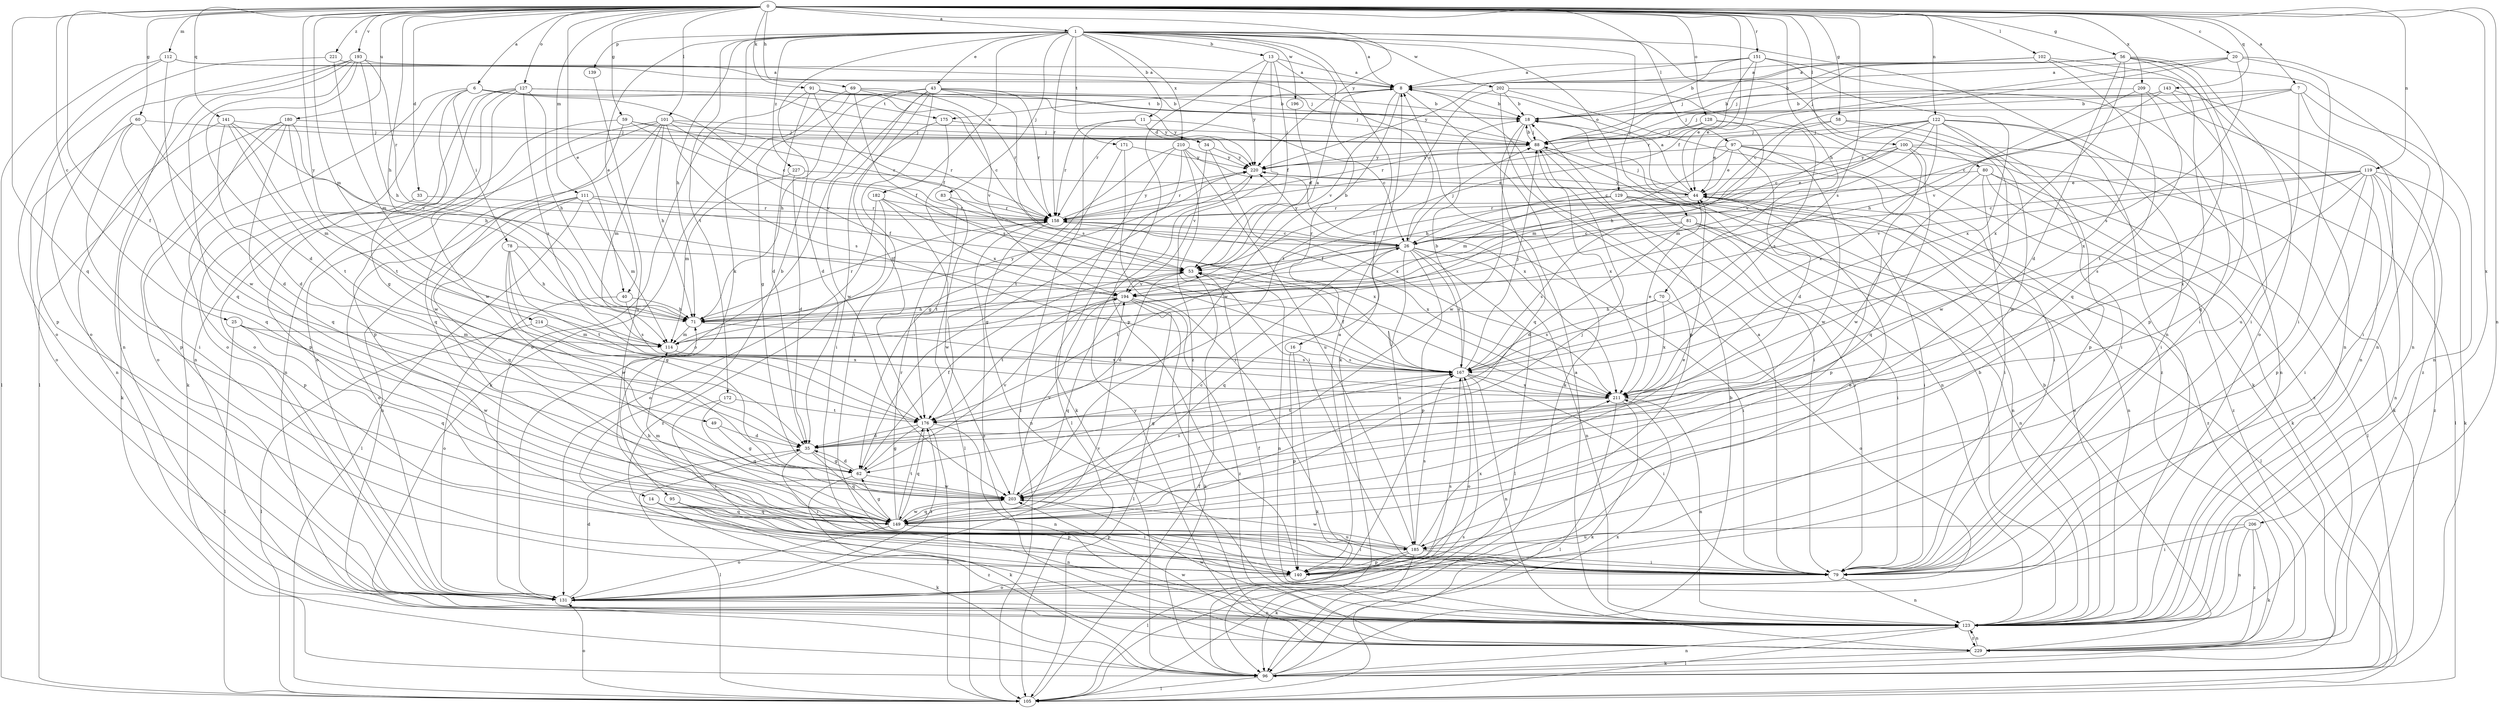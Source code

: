 strict digraph  {
0;
1;
6;
7;
8;
11;
13;
14;
16;
18;
20;
25;
26;
33;
34;
35;
40;
43;
44;
49;
53;
56;
58;
59;
60;
62;
69;
70;
71;
78;
79;
80;
81;
83;
88;
91;
95;
96;
97;
100;
101;
102;
105;
111;
112;
114;
119;
122;
123;
127;
128;
129;
131;
139;
140;
141;
143;
149;
151;
158;
167;
171;
172;
175;
176;
180;
182;
185;
193;
194;
196;
202;
203;
206;
209;
210;
211;
214;
220;
221;
227;
229;
0 -> 1  [label=a];
0 -> 6  [label=a];
0 -> 7  [label=a];
0 -> 20  [label=c];
0 -> 25  [label=c];
0 -> 33  [label=d];
0 -> 40  [label=e];
0 -> 49  [label=f];
0 -> 53  [label=f];
0 -> 56  [label=g];
0 -> 58  [label=g];
0 -> 59  [label=g];
0 -> 60  [label=g];
0 -> 69  [label=h];
0 -> 70  [label=h];
0 -> 71  [label=h];
0 -> 91  [label=k];
0 -> 97  [label=l];
0 -> 100  [label=l];
0 -> 101  [label=l];
0 -> 102  [label=l];
0 -> 111  [label=m];
0 -> 112  [label=m];
0 -> 114  [label=m];
0 -> 119  [label=n];
0 -> 122  [label=n];
0 -> 123  [label=n];
0 -> 127  [label=o];
0 -> 128  [label=o];
0 -> 141  [label=q];
0 -> 143  [label=q];
0 -> 149  [label=q];
0 -> 151  [label=r];
0 -> 167  [label=s];
0 -> 180  [label=u];
0 -> 193  [label=v];
0 -> 206  [label=x];
0 -> 209  [label=x];
0 -> 214  [label=y];
0 -> 220  [label=y];
0 -> 221  [label=z];
1 -> 8  [label=a];
1 -> 11  [label=b];
1 -> 13  [label=b];
1 -> 14  [label=b];
1 -> 16  [label=b];
1 -> 40  [label=e];
1 -> 43  [label=e];
1 -> 71  [label=h];
1 -> 80  [label=j];
1 -> 81  [label=j];
1 -> 83  [label=j];
1 -> 95  [label=k];
1 -> 96  [label=k];
1 -> 123  [label=n];
1 -> 129  [label=o];
1 -> 139  [label=p];
1 -> 158  [label=r];
1 -> 171  [label=t];
1 -> 172  [label=t];
1 -> 182  [label=u];
1 -> 196  [label=w];
1 -> 202  [label=w];
1 -> 210  [label=x];
1 -> 227  [label=z];
6 -> 26  [label=c];
6 -> 62  [label=g];
6 -> 78  [label=i];
6 -> 96  [label=k];
6 -> 131  [label=o];
6 -> 175  [label=t];
6 -> 220  [label=y];
7 -> 18  [label=b];
7 -> 26  [label=c];
7 -> 79  [label=i];
7 -> 88  [label=j];
7 -> 123  [label=n];
7 -> 185  [label=u];
8 -> 18  [label=b];
8 -> 96  [label=k];
8 -> 158  [label=r];
8 -> 175  [label=t];
8 -> 194  [label=v];
8 -> 203  [label=w];
11 -> 26  [label=c];
11 -> 34  [label=d];
11 -> 105  [label=l];
11 -> 158  [label=r];
13 -> 8  [label=a];
13 -> 26  [label=c];
13 -> 53  [label=f];
13 -> 140  [label=p];
13 -> 220  [label=y];
13 -> 229  [label=z];
14 -> 79  [label=i];
14 -> 96  [label=k];
14 -> 140  [label=p];
14 -> 149  [label=q];
14 -> 229  [label=z];
16 -> 96  [label=k];
16 -> 140  [label=p];
16 -> 167  [label=s];
18 -> 88  [label=j];
18 -> 149  [label=q];
18 -> 203  [label=w];
20 -> 8  [label=a];
20 -> 26  [label=c];
20 -> 44  [label=e];
20 -> 79  [label=i];
20 -> 123  [label=n];
20 -> 167  [label=s];
25 -> 105  [label=l];
25 -> 114  [label=m];
25 -> 149  [label=q];
25 -> 203  [label=w];
26 -> 53  [label=f];
26 -> 79  [label=i];
26 -> 88  [label=j];
26 -> 105  [label=l];
26 -> 123  [label=n];
26 -> 140  [label=p];
26 -> 149  [label=q];
26 -> 158  [label=r];
26 -> 167  [label=s];
26 -> 176  [label=t];
26 -> 185  [label=u];
26 -> 220  [label=y];
33 -> 140  [label=p];
33 -> 158  [label=r];
34 -> 194  [label=v];
34 -> 211  [label=x];
34 -> 220  [label=y];
35 -> 62  [label=g];
35 -> 79  [label=i];
35 -> 105  [label=l];
35 -> 149  [label=q];
40 -> 71  [label=h];
40 -> 131  [label=o];
40 -> 167  [label=s];
43 -> 18  [label=b];
43 -> 35  [label=d];
43 -> 71  [label=h];
43 -> 79  [label=i];
43 -> 88  [label=j];
43 -> 131  [label=o];
43 -> 158  [label=r];
43 -> 167  [label=s];
43 -> 176  [label=t];
43 -> 203  [label=w];
44 -> 8  [label=a];
44 -> 79  [label=i];
44 -> 88  [label=j];
44 -> 123  [label=n];
44 -> 158  [label=r];
44 -> 220  [label=y];
49 -> 35  [label=d];
49 -> 62  [label=g];
53 -> 8  [label=a];
53 -> 35  [label=d];
53 -> 123  [label=n];
53 -> 194  [label=v];
56 -> 8  [label=a];
56 -> 18  [label=b];
56 -> 35  [label=d];
56 -> 79  [label=i];
56 -> 88  [label=j];
56 -> 123  [label=n];
56 -> 131  [label=o];
56 -> 185  [label=u];
56 -> 211  [label=x];
58 -> 71  [label=h];
58 -> 79  [label=i];
58 -> 88  [label=j];
58 -> 203  [label=w];
59 -> 53  [label=f];
59 -> 88  [label=j];
59 -> 140  [label=p];
59 -> 158  [label=r];
59 -> 203  [label=w];
60 -> 35  [label=d];
60 -> 79  [label=i];
60 -> 88  [label=j];
60 -> 131  [label=o];
60 -> 149  [label=q];
62 -> 35  [label=d];
62 -> 53  [label=f];
62 -> 96  [label=k];
62 -> 194  [label=v];
62 -> 203  [label=w];
69 -> 18  [label=b];
69 -> 62  [label=g];
69 -> 96  [label=k];
69 -> 158  [label=r];
69 -> 167  [label=s];
69 -> 194  [label=v];
70 -> 71  [label=h];
70 -> 131  [label=o];
70 -> 167  [label=s];
70 -> 211  [label=x];
71 -> 114  [label=m];
71 -> 158  [label=r];
71 -> 211  [label=x];
78 -> 53  [label=f];
78 -> 62  [label=g];
78 -> 71  [label=h];
78 -> 176  [label=t];
78 -> 203  [label=w];
79 -> 8  [label=a];
79 -> 123  [label=n];
80 -> 44  [label=e];
80 -> 79  [label=i];
80 -> 96  [label=k];
80 -> 105  [label=l];
80 -> 140  [label=p];
80 -> 229  [label=z];
81 -> 26  [label=c];
81 -> 35  [label=d];
81 -> 79  [label=i];
81 -> 105  [label=l];
81 -> 123  [label=n];
81 -> 167  [label=s];
83 -> 105  [label=l];
83 -> 158  [label=r];
83 -> 176  [label=t];
88 -> 18  [label=b];
88 -> 79  [label=i];
88 -> 123  [label=n];
88 -> 211  [label=x];
88 -> 220  [label=y];
91 -> 18  [label=b];
91 -> 26  [label=c];
91 -> 35  [label=d];
91 -> 53  [label=f];
91 -> 131  [label=o];
95 -> 123  [label=n];
95 -> 140  [label=p];
95 -> 149  [label=q];
96 -> 18  [label=b];
96 -> 105  [label=l];
96 -> 123  [label=n];
96 -> 211  [label=x];
97 -> 35  [label=d];
97 -> 44  [label=e];
97 -> 79  [label=i];
97 -> 114  [label=m];
97 -> 203  [label=w];
97 -> 220  [label=y];
97 -> 229  [label=z];
100 -> 26  [label=c];
100 -> 71  [label=h];
100 -> 96  [label=k];
100 -> 105  [label=l];
100 -> 149  [label=q];
100 -> 203  [label=w];
100 -> 220  [label=y];
101 -> 71  [label=h];
101 -> 88  [label=j];
101 -> 114  [label=m];
101 -> 123  [label=n];
101 -> 131  [label=o];
101 -> 149  [label=q];
101 -> 158  [label=r];
101 -> 167  [label=s];
101 -> 194  [label=v];
102 -> 8  [label=a];
102 -> 88  [label=j];
102 -> 123  [label=n];
102 -> 140  [label=p];
102 -> 149  [label=q];
105 -> 53  [label=f];
105 -> 131  [label=o];
105 -> 167  [label=s];
111 -> 53  [label=f];
111 -> 105  [label=l];
111 -> 114  [label=m];
111 -> 123  [label=n];
111 -> 131  [label=o];
111 -> 149  [label=q];
111 -> 158  [label=r];
112 -> 8  [label=a];
112 -> 88  [label=j];
112 -> 105  [label=l];
112 -> 131  [label=o];
112 -> 203  [label=w];
114 -> 167  [label=s];
114 -> 220  [label=y];
119 -> 26  [label=c];
119 -> 44  [label=e];
119 -> 79  [label=i];
119 -> 96  [label=k];
119 -> 123  [label=n];
119 -> 140  [label=p];
119 -> 167  [label=s];
119 -> 194  [label=v];
119 -> 211  [label=x];
119 -> 229  [label=z];
122 -> 26  [label=c];
122 -> 44  [label=e];
122 -> 79  [label=i];
122 -> 88  [label=j];
122 -> 114  [label=m];
122 -> 123  [label=n];
122 -> 140  [label=p];
122 -> 194  [label=v];
122 -> 203  [label=w];
122 -> 211  [label=x];
123 -> 18  [label=b];
123 -> 44  [label=e];
123 -> 53  [label=f];
123 -> 105  [label=l];
123 -> 203  [label=w];
123 -> 229  [label=z];
127 -> 18  [label=b];
127 -> 71  [label=h];
127 -> 123  [label=n];
127 -> 131  [label=o];
127 -> 140  [label=p];
127 -> 167  [label=s];
127 -> 203  [label=w];
127 -> 220  [label=y];
128 -> 88  [label=j];
128 -> 114  [label=m];
128 -> 158  [label=r];
128 -> 167  [label=s];
129 -> 53  [label=f];
129 -> 79  [label=i];
129 -> 123  [label=n];
129 -> 158  [label=r];
129 -> 229  [label=z];
131 -> 35  [label=d];
131 -> 123  [label=n];
131 -> 167  [label=s];
131 -> 176  [label=t];
131 -> 194  [label=v];
139 -> 185  [label=u];
140 -> 8  [label=a];
140 -> 44  [label=e];
140 -> 131  [label=o];
141 -> 35  [label=d];
141 -> 88  [label=j];
141 -> 114  [label=m];
141 -> 123  [label=n];
141 -> 176  [label=t];
141 -> 194  [label=v];
143 -> 18  [label=b];
143 -> 88  [label=j];
143 -> 149  [label=q];
143 -> 194  [label=v];
143 -> 229  [label=z];
149 -> 26  [label=c];
149 -> 44  [label=e];
149 -> 62  [label=g];
149 -> 79  [label=i];
149 -> 88  [label=j];
149 -> 114  [label=m];
149 -> 131  [label=o];
149 -> 158  [label=r];
149 -> 176  [label=t];
149 -> 185  [label=u];
149 -> 203  [label=w];
151 -> 8  [label=a];
151 -> 18  [label=b];
151 -> 44  [label=e];
151 -> 79  [label=i];
151 -> 158  [label=r];
151 -> 211  [label=x];
151 -> 220  [label=y];
158 -> 26  [label=c];
158 -> 123  [label=n];
158 -> 211  [label=x];
158 -> 220  [label=y];
158 -> 229  [label=z];
167 -> 18  [label=b];
167 -> 53  [label=f];
167 -> 62  [label=g];
167 -> 79  [label=i];
167 -> 88  [label=j];
167 -> 123  [label=n];
167 -> 131  [label=o];
167 -> 211  [label=x];
171 -> 79  [label=i];
171 -> 176  [label=t];
171 -> 220  [label=y];
172 -> 79  [label=i];
172 -> 149  [label=q];
172 -> 176  [label=t];
175 -> 79  [label=i];
175 -> 88  [label=j];
175 -> 211  [label=x];
176 -> 35  [label=d];
176 -> 62  [label=g];
176 -> 105  [label=l];
176 -> 123  [label=n];
176 -> 149  [label=q];
180 -> 71  [label=h];
180 -> 88  [label=j];
180 -> 96  [label=k];
180 -> 131  [label=o];
180 -> 140  [label=p];
180 -> 149  [label=q];
180 -> 176  [label=t];
182 -> 131  [label=o];
182 -> 158  [label=r];
182 -> 203  [label=w];
182 -> 211  [label=x];
182 -> 229  [label=z];
185 -> 71  [label=h];
185 -> 79  [label=i];
185 -> 96  [label=k];
185 -> 105  [label=l];
185 -> 140  [label=p];
185 -> 167  [label=s];
185 -> 203  [label=w];
185 -> 211  [label=x];
193 -> 8  [label=a];
193 -> 35  [label=d];
193 -> 71  [label=h];
193 -> 105  [label=l];
193 -> 123  [label=n];
193 -> 131  [label=o];
193 -> 149  [label=q];
193 -> 158  [label=r];
194 -> 71  [label=h];
194 -> 96  [label=k];
194 -> 105  [label=l];
194 -> 149  [label=q];
194 -> 176  [label=t];
194 -> 229  [label=z];
196 -> 53  [label=f];
202 -> 18  [label=b];
202 -> 96  [label=k];
202 -> 140  [label=p];
202 -> 176  [label=t];
202 -> 229  [label=z];
203 -> 149  [label=q];
203 -> 167  [label=s];
203 -> 194  [label=v];
206 -> 79  [label=i];
206 -> 96  [label=k];
206 -> 123  [label=n];
206 -> 185  [label=u];
206 -> 229  [label=z];
209 -> 18  [label=b];
209 -> 71  [label=h];
209 -> 123  [label=n];
209 -> 176  [label=t];
209 -> 211  [label=x];
210 -> 62  [label=g];
210 -> 79  [label=i];
210 -> 96  [label=k];
210 -> 105  [label=l];
210 -> 185  [label=u];
210 -> 211  [label=x];
210 -> 220  [label=y];
211 -> 44  [label=e];
211 -> 96  [label=k];
211 -> 105  [label=l];
211 -> 123  [label=n];
211 -> 176  [label=t];
214 -> 105  [label=l];
214 -> 114  [label=m];
214 -> 211  [label=x];
220 -> 44  [label=e];
220 -> 62  [label=g];
220 -> 158  [label=r];
221 -> 8  [label=a];
221 -> 114  [label=m];
221 -> 140  [label=p];
227 -> 35  [label=d];
227 -> 44  [label=e];
227 -> 114  [label=m];
229 -> 8  [label=a];
229 -> 18  [label=b];
229 -> 96  [label=k];
229 -> 123  [label=n];
229 -> 203  [label=w];
229 -> 220  [label=y];
}
